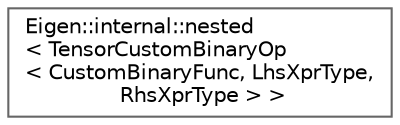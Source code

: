 digraph "类继承关系图"
{
 // LATEX_PDF_SIZE
  bgcolor="transparent";
  edge [fontname=Helvetica,fontsize=10,labelfontname=Helvetica,labelfontsize=10];
  node [fontname=Helvetica,fontsize=10,shape=box,height=0.2,width=0.4];
  rankdir="LR";
  Node0 [id="Node000000",label="Eigen::internal::nested\l\< TensorCustomBinaryOp\l\< CustomBinaryFunc, LhsXprType,\l RhsXprType \> \>",height=0.2,width=0.4,color="grey40", fillcolor="white", style="filled",URL="$struct_eigen_1_1internal_1_1nested_3_01_tensor_custom_binary_op_3_01_custom_binary_func_00_01_lh0ebeaddb698d52bc5880e3a8cd1df790.html",tooltip=" "];
}
